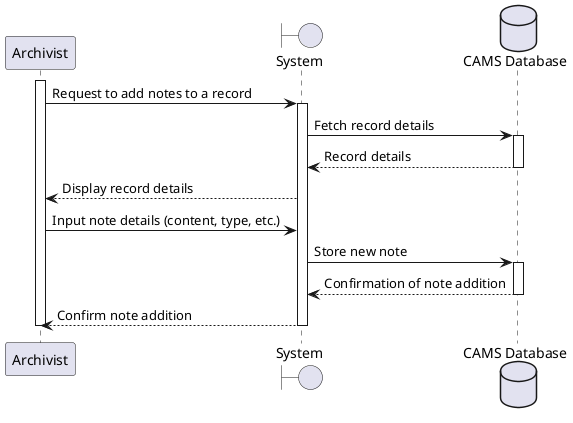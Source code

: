 @startuml
participant Archivist
boundary System
database CAMSDB as "CAMS Database"

activate Archivist
Archivist -> System : Request to add notes to a record
activate System
System -> CAMSDB : Fetch record details
activate CAMSDB
CAMSDB --> System : Record details
deactivate CAMSDB
System --> Archivist : Display record details
Archivist -> System : Input note details (content, type, etc.)
System -> CAMSDB : Store new note
activate CAMSDB
CAMSDB --> System : Confirmation of note addition
deactivate CAMSDB
System --> Archivist : Confirm note addition
deactivate System
deactivate Archivist

@enduml